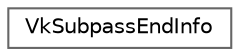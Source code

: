 digraph "类继承关系图"
{
 // LATEX_PDF_SIZE
  bgcolor="transparent";
  edge [fontname=Helvetica,fontsize=10,labelfontname=Helvetica,labelfontsize=10];
  node [fontname=Helvetica,fontsize=10,shape=box,height=0.2,width=0.4];
  rankdir="LR";
  Node0 [id="Node000000",label="VkSubpassEndInfo",height=0.2,width=0.4,color="grey40", fillcolor="white", style="filled",URL="$struct_vk_subpass_end_info.html",tooltip=" "];
}
